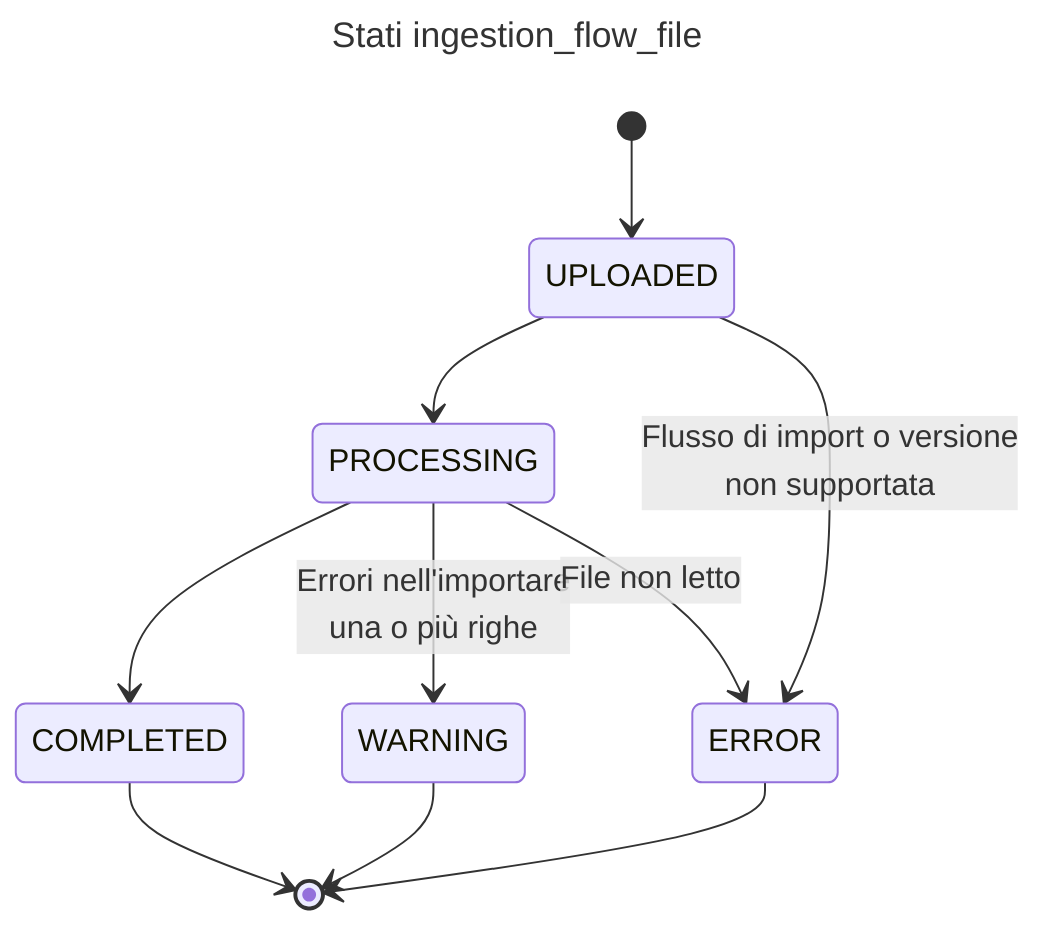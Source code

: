 ---
config:
  look: classic
  theme: default
title: Stati ingestion_flow_file
---
stateDiagram-v2
    [*] --> UPLOADED

    UPLOADED --> PROCESSING
    UPLOADED --> ERROR: Flusso di import o versione<BR/>non supportata

    PROCESSING --> COMPLETED
    PROCESSING --> WARNING: Errori nell'importare<BR/>una o più righe
    PROCESSING --> ERROR: File non letto

    COMPLETED --> [*]
    WARNING --> [*]
    ERROR --> [*]